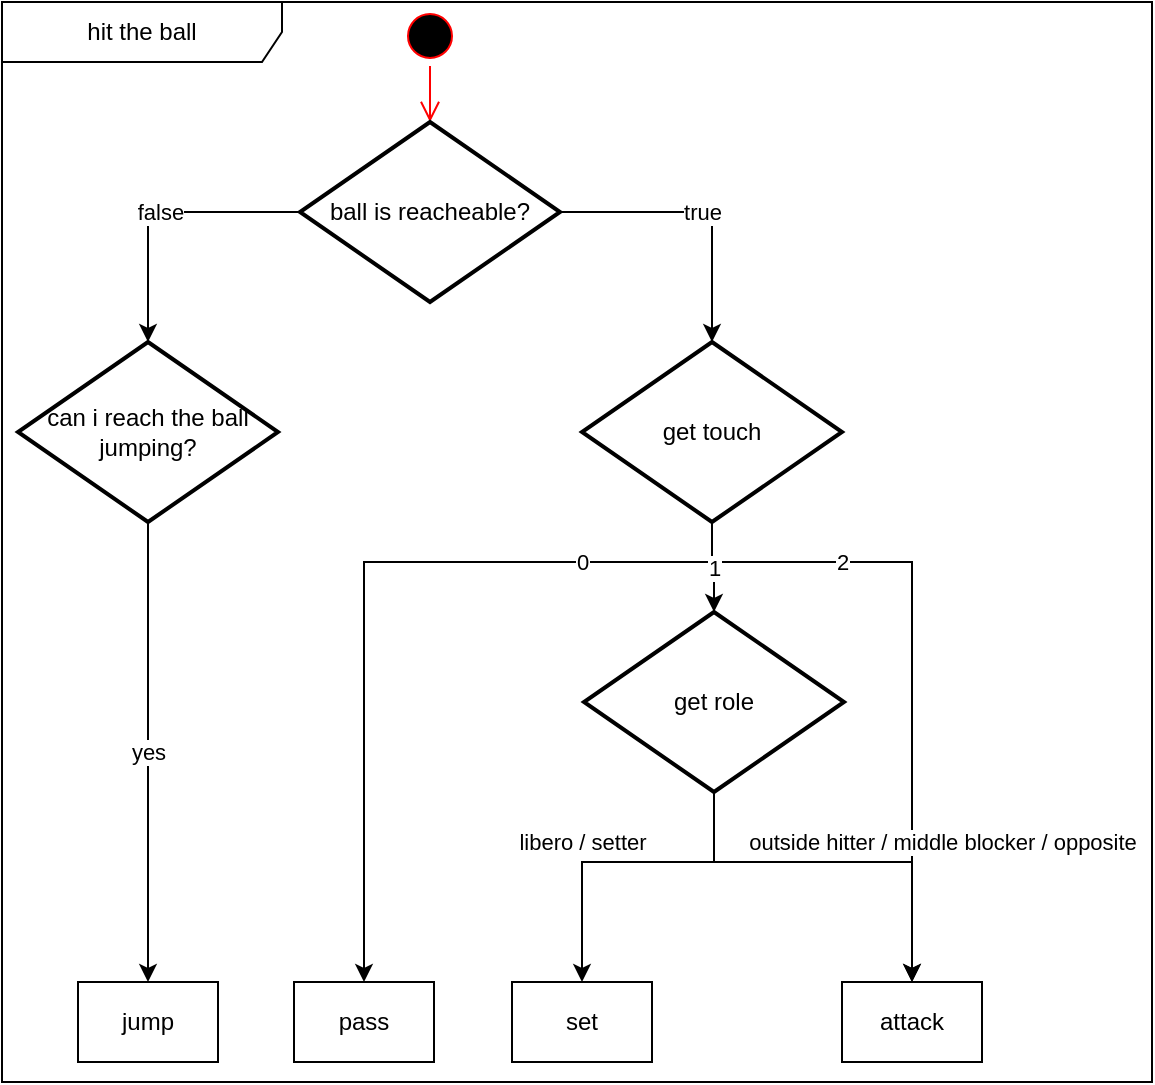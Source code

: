 <mxfile pages="1" version="11.2.5" type="device"><diagram id="eKWF7RJXT1cke-6vsnJ0" name="Page-1"><mxGraphModel dx="918" dy="937" grid="1" gridSize="10" guides="1" tooltips="1" connect="1" arrows="1" fold="1" page="0" pageScale="1" pageWidth="827" pageHeight="1169" math="0" shadow="0"><root><mxCell id="0"/><mxCell id="1" parent="0"/><mxCell id="Ck7tO_PgvUv4vr6AzTIq-21" value="hit the ball" style="shape=umlFrame;whiteSpace=wrap;html=1;width=140;height=30;" parent="1" vertex="1"><mxGeometry x="30" y="-150" width="575" height="540" as="geometry"/></mxCell><mxCell id="N31I-VD7EX7db8rTd-2V-18" value="yes" style="edgeStyle=orthogonalEdgeStyle;rounded=0;orthogonalLoop=1;jettySize=auto;html=1;exitX=0.5;exitY=1;exitDx=0;exitDy=0;exitPerimeter=0;" edge="1" parent="1" source="Ck7tO_PgvUv4vr6AzTIq-4" target="N31I-VD7EX7db8rTd-2V-15"><mxGeometry relative="1" as="geometry"/></mxCell><mxCell id="Ck7tO_PgvUv4vr6AzTIq-4" value="can i reach the ball jumping?" style="strokeWidth=2;html=1;shape=mxgraph.flowchart.decision;whiteSpace=wrap;" parent="1" vertex="1"><mxGeometry x="38" y="20" width="130" height="90" as="geometry"/></mxCell><mxCell id="WEdASLVPeg8-vBGGi1UE-1" value="" style="ellipse;html=1;shape=startState;fillColor=#000000;strokeColor=#ff0000;" parent="1" vertex="1"><mxGeometry x="229" y="-148" width="30" height="30" as="geometry"/></mxCell><mxCell id="WEdASLVPeg8-vBGGi1UE-2" value="" style="edgeStyle=orthogonalEdgeStyle;html=1;verticalAlign=bottom;endArrow=open;endSize=8;strokeColor=#ff0000;rounded=0;" parent="1" source="WEdASLVPeg8-vBGGi1UE-1" target="fJo-oRV_xAVY1mh84P_V-7" edge="1"><mxGeometry relative="1" as="geometry"><mxPoint x="250" y="135" as="targetPoint"/></mxGeometry></mxCell><mxCell id="N31I-VD7EX7db8rTd-2V-3" value="true" style="edgeStyle=orthogonalEdgeStyle;rounded=0;orthogonalLoop=1;jettySize=auto;html=1;exitX=1;exitY=0.5;exitDx=0;exitDy=0;exitPerimeter=0;" edge="1" parent="1" source="fJo-oRV_xAVY1mh84P_V-7" target="N31I-VD7EX7db8rTd-2V-1"><mxGeometry relative="1" as="geometry"/></mxCell><mxCell id="fJo-oRV_xAVY1mh84P_V-7" value="ball is reacheable?" style="strokeWidth=2;html=1;shape=mxgraph.flowchart.decision;whiteSpace=wrap;" parent="1" vertex="1"><mxGeometry x="179" y="-90" width="130" height="90" as="geometry"/></mxCell><mxCell id="fJo-oRV_xAVY1mh84P_V-8" value="false" style="endArrow=classic;html=1;rounded=0;edgeStyle=orthogonalEdgeStyle;" parent="1" source="fJo-oRV_xAVY1mh84P_V-7" target="Ck7tO_PgvUv4vr6AzTIq-4" edge="1"><mxGeometry width="50" height="50" relative="1" as="geometry"><mxPoint x="-370" y="580" as="sourcePoint"/><mxPoint x="-320" y="530" as="targetPoint"/></mxGeometry></mxCell><mxCell id="N31I-VD7EX7db8rTd-2V-7" value="0" style="edgeStyle=orthogonalEdgeStyle;rounded=0;orthogonalLoop=1;jettySize=auto;html=1;exitX=0.5;exitY=1;exitDx=0;exitDy=0;exitPerimeter=0;entryX=0.5;entryY=0;entryDx=0;entryDy=0;" edge="1" parent="1" source="N31I-VD7EX7db8rTd-2V-1" target="N31I-VD7EX7db8rTd-2V-4"><mxGeometry x="-0.579" relative="1" as="geometry"><Array as="points"><mxPoint x="385" y="130"/><mxPoint x="211" y="130"/></Array><mxPoint as="offset"/></mxGeometry></mxCell><mxCell id="N31I-VD7EX7db8rTd-2V-8" value="2" style="edgeStyle=orthogonalEdgeStyle;rounded=0;orthogonalLoop=1;jettySize=auto;html=1;exitX=0.5;exitY=1;exitDx=0;exitDy=0;exitPerimeter=0;entryX=0.5;entryY=0;entryDx=0;entryDy=0;" edge="1" parent="1" source="N31I-VD7EX7db8rTd-2V-1" target="N31I-VD7EX7db8rTd-2V-13"><mxGeometry x="-0.485" relative="1" as="geometry"><mxPoint x="525.176" y="179.647" as="targetPoint"/><Array as="points"><mxPoint x="385" y="130"/><mxPoint x="485" y="130"/></Array><mxPoint as="offset"/></mxGeometry></mxCell><mxCell id="N31I-VD7EX7db8rTd-2V-9" value="1" style="edgeStyle=orthogonalEdgeStyle;rounded=0;orthogonalLoop=1;jettySize=auto;html=1;exitX=0.5;exitY=1;exitDx=0;exitDy=0;exitPerimeter=0;entryX=0.5;entryY=0;entryDx=0;entryDy=0;entryPerimeter=0;" edge="1" parent="1" source="N31I-VD7EX7db8rTd-2V-1" target="N31I-VD7EX7db8rTd-2V-6"><mxGeometry relative="1" as="geometry"/></mxCell><mxCell id="N31I-VD7EX7db8rTd-2V-1" value="get touch" style="strokeWidth=2;html=1;shape=mxgraph.flowchart.decision;whiteSpace=wrap;" vertex="1" parent="1"><mxGeometry x="320" y="20" width="130" height="90" as="geometry"/></mxCell><mxCell id="N31I-VD7EX7db8rTd-2V-4" value="pass" style="rounded=0;whiteSpace=wrap;html=1;" vertex="1" parent="1"><mxGeometry x="176" y="340" width="70" height="40" as="geometry"/></mxCell><mxCell id="N31I-VD7EX7db8rTd-2V-12" value="libero / setter" style="edgeStyle=orthogonalEdgeStyle;rounded=0;orthogonalLoop=1;jettySize=auto;html=1;exitX=0.5;exitY=1;exitDx=0;exitDy=0;exitPerimeter=0;entryX=0.5;entryY=0;entryDx=0;entryDy=0;" edge="1" parent="1" source="N31I-VD7EX7db8rTd-2V-6" target="N31I-VD7EX7db8rTd-2V-11"><mxGeometry x="0.255" y="-10" relative="1" as="geometry"><Array as="points"><mxPoint x="386" y="280"/><mxPoint x="320" y="280"/></Array><mxPoint x="10" y="-10" as="offset"/></mxGeometry></mxCell><mxCell id="N31I-VD7EX7db8rTd-2V-14" value="outside hitter / middle blocker / opposite" style="edgeStyle=orthogonalEdgeStyle;rounded=0;orthogonalLoop=1;jettySize=auto;html=1;exitX=0.5;exitY=1;exitDx=0;exitDy=0;exitPerimeter=0;entryX=0.5;entryY=0;entryDx=0;entryDy=0;" edge="1" parent="1" source="N31I-VD7EX7db8rTd-2V-6" target="N31I-VD7EX7db8rTd-2V-13"><mxGeometry x="0.381" y="18" relative="1" as="geometry"><Array as="points"><mxPoint x="386" y="280"/><mxPoint x="485" y="280"/></Array><mxPoint x="-3" y="-10" as="offset"/></mxGeometry></mxCell><mxCell id="N31I-VD7EX7db8rTd-2V-6" value="get role" style="strokeWidth=2;html=1;shape=mxgraph.flowchart.decision;whiteSpace=wrap;" vertex="1" parent="1"><mxGeometry x="321" y="155" width="130" height="90" as="geometry"/></mxCell><mxCell id="N31I-VD7EX7db8rTd-2V-11" value="set" style="rounded=0;whiteSpace=wrap;html=1;" vertex="1" parent="1"><mxGeometry x="285" y="340" width="70" height="40" as="geometry"/></mxCell><mxCell id="N31I-VD7EX7db8rTd-2V-13" value="attack" style="rounded=0;whiteSpace=wrap;html=1;" vertex="1" parent="1"><mxGeometry x="450" y="340" width="70" height="40" as="geometry"/></mxCell><mxCell id="N31I-VD7EX7db8rTd-2V-15" value="jump" style="rounded=0;whiteSpace=wrap;html=1;" vertex="1" parent="1"><mxGeometry x="68" y="340" width="70" height="40" as="geometry"/></mxCell></root></mxGraphModel></diagram></mxfile>